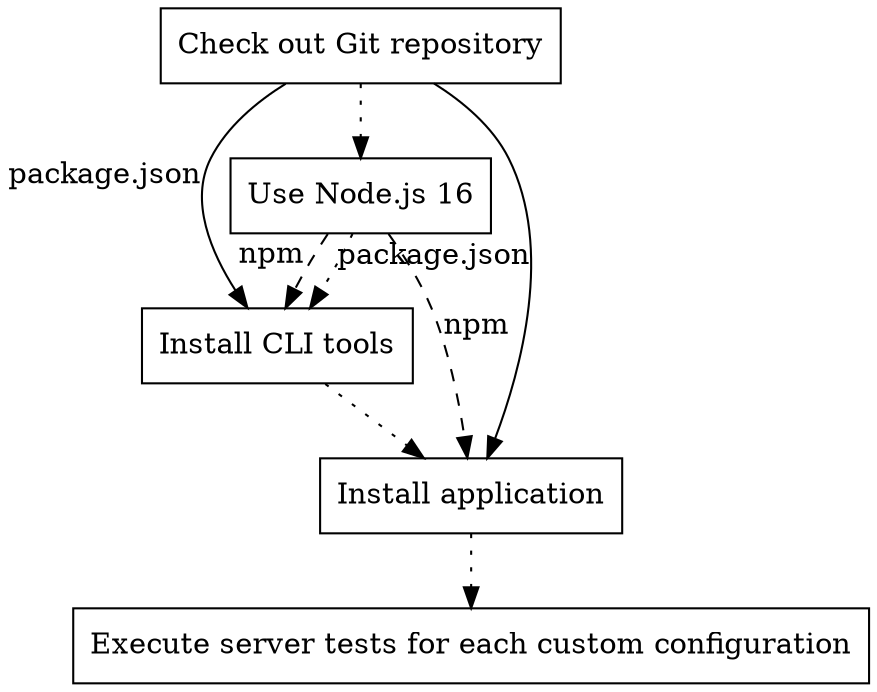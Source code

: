digraph {
	"Check out Git repository" [shape=rect]
	"Use Node.js 16" [shape=rect]
	"Install CLI tools" [shape=rect]
	"Install application" [shape=rect]
	"Execute server tests for each custom configuration" [shape=rect]
	"Check out Git repository" -> "Install CLI tools" [decorate=false xlabel="package.json"]
	"Check out Git repository" -> "Install application" [decorate=false xlabel="package.json"]
	"Check out Git repository" -> "Use Node.js 16" [style=dotted xlabel=""]
	"Use Node.js 16" -> "Install CLI tools" [style=dashed xlabel=npm]
	"Use Node.js 16" -> "Install application" [style=dashed xlabel=npm]
	"Use Node.js 16" -> "Install CLI tools" [style=dotted xlabel=""]
	"Install CLI tools" -> "Install application" [style=dotted xlabel=""]
	"Install application" -> "Execute server tests for each custom configuration" [style=dotted xlabel=""]
}
